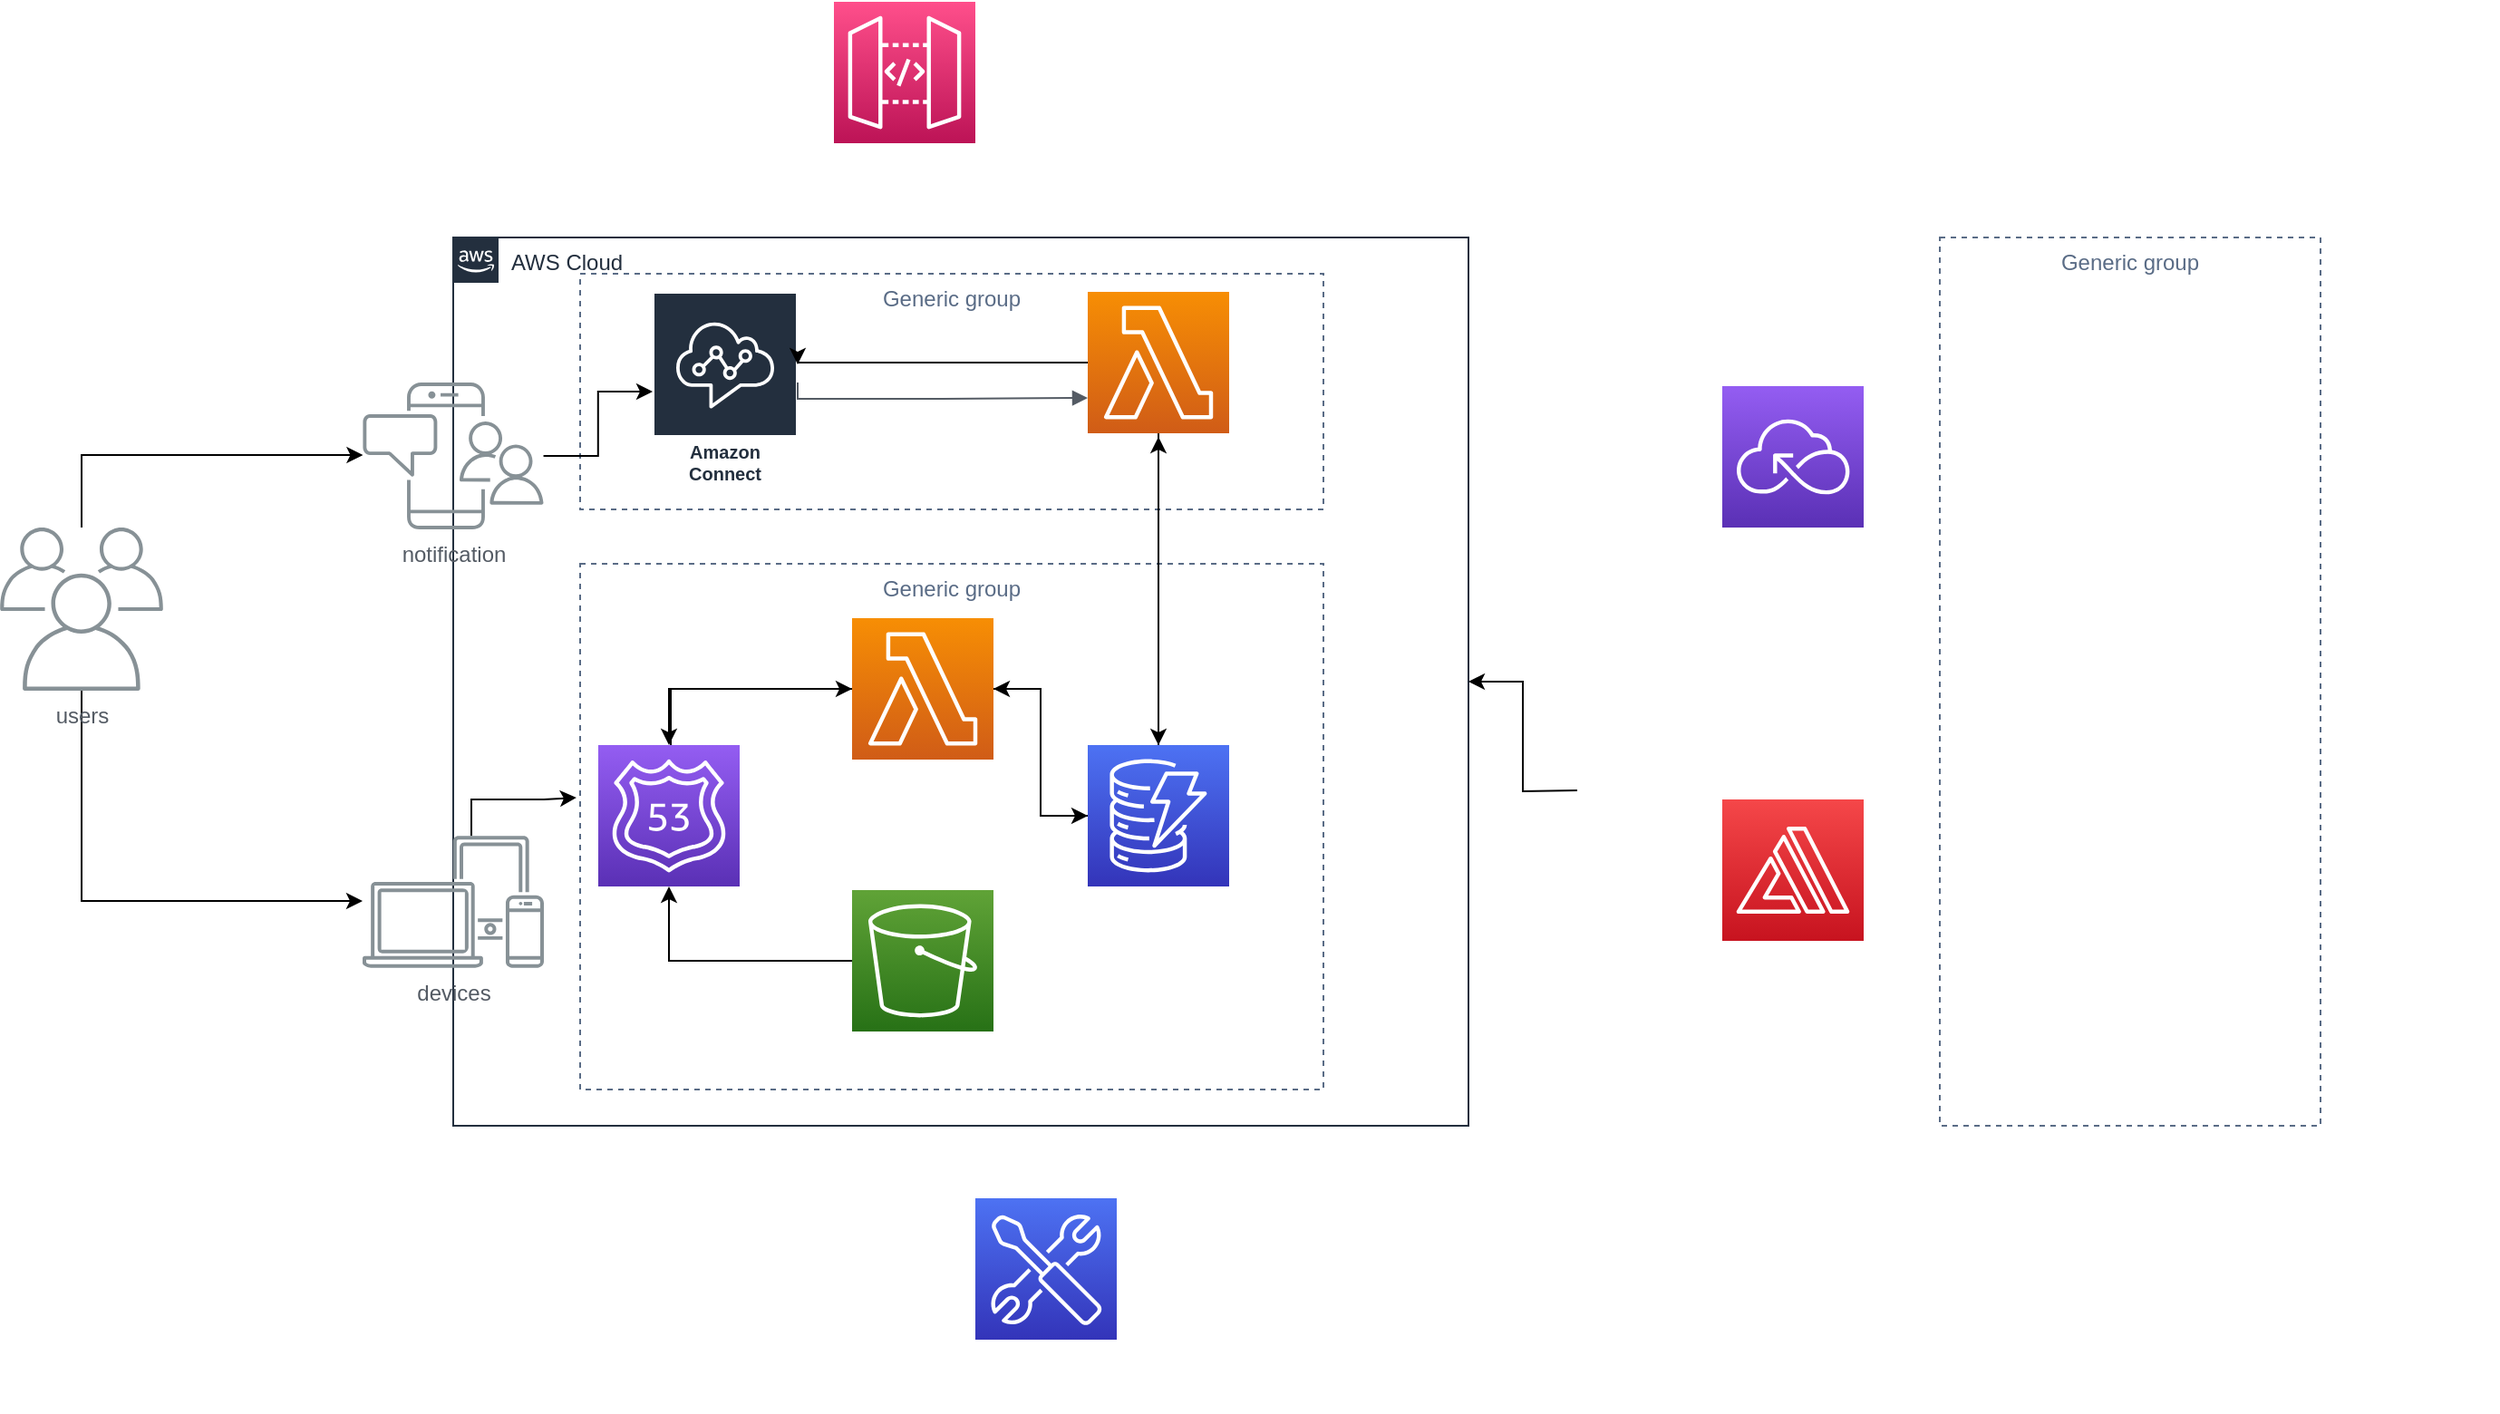 <mxfile version="17.4.3" type="github">
  <diagram id="lY1TKwDlRh57ekY8S2wT" name="Page-1">
    <mxGraphModel dx="1426" dy="732" grid="1" gridSize="10" guides="1" tooltips="1" connect="1" arrows="1" fold="1" page="1" pageScale="1" pageWidth="827" pageHeight="1169" math="0" shadow="0">
      <root>
        <mxCell id="0" />
        <mxCell id="1" parent="0" />
        <mxCell id="U1vRzSLZoI1LqobgNfnM-1" value="AWS Cloud" style="points=[[0,0],[0.25,0],[0.5,0],[0.75,0],[1,0],[1,0.25],[1,0.5],[1,0.75],[1,1],[0.75,1],[0.5,1],[0.25,1],[0,1],[0,0.75],[0,0.5],[0,0.25]];outlineConnect=0;gradientColor=none;html=1;whiteSpace=wrap;fontSize=12;fontStyle=0;container=1;pointerEvents=0;collapsible=0;recursiveResize=0;shape=mxgraph.aws4.group;grIcon=mxgraph.aws4.group_aws_cloud_alt;strokeColor=#232F3E;fillColor=none;verticalAlign=top;align=left;spacingLeft=30;fontColor=#232F3E;dashed=0;" vertex="1" parent="1">
          <mxGeometry x="350" y="150" width="560" height="490" as="geometry" />
        </mxCell>
        <mxCell id="U1vRzSLZoI1LqobgNfnM-9" value="Amazon Connect" style="sketch=0;outlineConnect=0;fontColor=#232F3E;gradientColor=none;strokeColor=#ffffff;fillColor=#232F3E;dashed=0;verticalLabelPosition=middle;verticalAlign=bottom;align=center;html=1;whiteSpace=wrap;fontSize=10;fontStyle=1;spacing=3;shape=mxgraph.aws4.productIcon;prIcon=mxgraph.aws4.connect;" vertex="1" parent="U1vRzSLZoI1LqobgNfnM-1">
          <mxGeometry x="110" y="30" width="80" height="110" as="geometry" />
        </mxCell>
        <mxCell id="U1vRzSLZoI1LqobgNfnM-31" value="Generic group" style="fillColor=none;strokeColor=#5A6C86;dashed=1;verticalAlign=top;fontStyle=0;fontColor=#5A6C86;" vertex="1" parent="U1vRzSLZoI1LqobgNfnM-1">
          <mxGeometry x="70" y="20" width="410" height="130" as="geometry" />
        </mxCell>
        <mxCell id="U1vRzSLZoI1LqobgNfnM-40" style="edgeStyle=orthogonalEdgeStyle;rounded=0;orthogonalLoop=1;jettySize=auto;html=1;entryX=0.5;entryY=0;entryDx=0;entryDy=0;entryPerimeter=0;" edge="1" parent="U1vRzSLZoI1LqobgNfnM-1" source="U1vRzSLZoI1LqobgNfnM-12" target="U1vRzSLZoI1LqobgNfnM-5">
          <mxGeometry relative="1" as="geometry" />
        </mxCell>
        <mxCell id="U1vRzSLZoI1LqobgNfnM-44" style="edgeStyle=orthogonalEdgeStyle;rounded=0;orthogonalLoop=1;jettySize=auto;html=1;" edge="1" parent="U1vRzSLZoI1LqobgNfnM-1" source="U1vRzSLZoI1LqobgNfnM-12">
          <mxGeometry relative="1" as="geometry">
            <mxPoint x="190" y="70" as="targetPoint" />
            <Array as="points">
              <mxPoint x="330" y="69" />
              <mxPoint x="330" y="69" />
            </Array>
          </mxGeometry>
        </mxCell>
        <mxCell id="U1vRzSLZoI1LqobgNfnM-12" value="" style="sketch=0;points=[[0,0,0],[0.25,0,0],[0.5,0,0],[0.75,0,0],[1,0,0],[0,1,0],[0.25,1,0],[0.5,1,0],[0.75,1,0],[1,1,0],[0,0.25,0],[0,0.5,0],[0,0.75,0],[1,0.25,0],[1,0.5,0],[1,0.75,0]];outlineConnect=0;fontColor=#232F3E;gradientColor=#F78E04;gradientDirection=north;fillColor=#D05C17;strokeColor=#ffffff;dashed=0;verticalLabelPosition=bottom;verticalAlign=top;align=center;html=1;fontSize=12;fontStyle=0;aspect=fixed;shape=mxgraph.aws4.resourceIcon;resIcon=mxgraph.aws4.lambda;" vertex="1" parent="U1vRzSLZoI1LqobgNfnM-1">
          <mxGeometry x="350" y="30" width="78" height="78" as="geometry" />
        </mxCell>
        <mxCell id="U1vRzSLZoI1LqobgNfnM-32" value="Generic group" style="fillColor=none;strokeColor=#5A6C86;dashed=1;verticalAlign=top;fontStyle=0;fontColor=#5A6C86;" vertex="1" parent="U1vRzSLZoI1LqobgNfnM-1">
          <mxGeometry x="70" y="180" width="410" height="290" as="geometry" />
        </mxCell>
        <mxCell id="U1vRzSLZoI1LqobgNfnM-42" style="edgeStyle=orthogonalEdgeStyle;rounded=0;orthogonalLoop=1;jettySize=auto;html=1;" edge="1" parent="U1vRzSLZoI1LqobgNfnM-1" source="U1vRzSLZoI1LqobgNfnM-5" target="U1vRzSLZoI1LqobgNfnM-3">
          <mxGeometry relative="1" as="geometry" />
        </mxCell>
        <mxCell id="U1vRzSLZoI1LqobgNfnM-5" value="" style="sketch=0;points=[[0,0,0],[0.25,0,0],[0.5,0,0],[0.75,0,0],[1,0,0],[0,1,0],[0.25,1,0],[0.5,1,0],[0.75,1,0],[1,1,0],[0,0.25,0],[0,0.5,0],[0,0.75,0],[1,0.25,0],[1,0.5,0],[1,0.75,0]];outlineConnect=0;fontColor=#232F3E;gradientColor=#4D72F3;gradientDirection=north;fillColor=#3334B9;strokeColor=#ffffff;dashed=0;verticalLabelPosition=bottom;verticalAlign=top;align=center;html=1;fontSize=12;fontStyle=0;aspect=fixed;shape=mxgraph.aws4.resourceIcon;resIcon=mxgraph.aws4.dynamodb;" vertex="1" parent="U1vRzSLZoI1LqobgNfnM-1">
          <mxGeometry x="350" y="280" width="78" height="78" as="geometry" />
        </mxCell>
        <mxCell id="U1vRzSLZoI1LqobgNfnM-41" style="edgeStyle=orthogonalEdgeStyle;rounded=0;orthogonalLoop=1;jettySize=auto;html=1;" edge="1" parent="U1vRzSLZoI1LqobgNfnM-1" source="U1vRzSLZoI1LqobgNfnM-3" target="U1vRzSLZoI1LqobgNfnM-5">
          <mxGeometry relative="1" as="geometry" />
        </mxCell>
        <mxCell id="U1vRzSLZoI1LqobgNfnM-43" style="edgeStyle=orthogonalEdgeStyle;rounded=0;orthogonalLoop=1;jettySize=auto;html=1;entryX=0.5;entryY=0;entryDx=0;entryDy=0;entryPerimeter=0;" edge="1" parent="U1vRzSLZoI1LqobgNfnM-1" source="U1vRzSLZoI1LqobgNfnM-3" target="U1vRzSLZoI1LqobgNfnM-33">
          <mxGeometry relative="1" as="geometry" />
        </mxCell>
        <mxCell id="U1vRzSLZoI1LqobgNfnM-3" value="" style="sketch=0;points=[[0,0,0],[0.25,0,0],[0.5,0,0],[0.75,0,0],[1,0,0],[0,1,0],[0.25,1,0],[0.5,1,0],[0.75,1,0],[1,1,0],[0,0.25,0],[0,0.5,0],[0,0.75,0],[1,0.25,0],[1,0.5,0],[1,0.75,0]];outlineConnect=0;fontColor=#232F3E;gradientColor=#F78E04;gradientDirection=north;fillColor=#D05C17;strokeColor=#ffffff;dashed=0;verticalLabelPosition=bottom;verticalAlign=top;align=center;html=1;fontSize=12;fontStyle=0;aspect=fixed;shape=mxgraph.aws4.resourceIcon;resIcon=mxgraph.aws4.lambda;" vertex="1" parent="U1vRzSLZoI1LqobgNfnM-1">
          <mxGeometry x="220" y="210" width="78" height="78" as="geometry" />
        </mxCell>
        <mxCell id="U1vRzSLZoI1LqobgNfnM-38" style="edgeStyle=orthogonalEdgeStyle;rounded=0;orthogonalLoop=1;jettySize=auto;html=1;entryX=0.5;entryY=1;entryDx=0;entryDy=0;entryPerimeter=0;" edge="1" parent="U1vRzSLZoI1LqobgNfnM-1" source="U1vRzSLZoI1LqobgNfnM-36" target="U1vRzSLZoI1LqobgNfnM-33">
          <mxGeometry relative="1" as="geometry" />
        </mxCell>
        <mxCell id="U1vRzSLZoI1LqobgNfnM-36" value="" style="sketch=0;points=[[0,0,0],[0.25,0,0],[0.5,0,0],[0.75,0,0],[1,0,0],[0,1,0],[0.25,1,0],[0.5,1,0],[0.75,1,0],[1,1,0],[0,0.25,0],[0,0.5,0],[0,0.75,0],[1,0.25,0],[1,0.5,0],[1,0.75,0]];outlineConnect=0;fontColor=#232F3E;gradientColor=#60A337;gradientDirection=north;fillColor=#277116;strokeColor=#ffffff;dashed=0;verticalLabelPosition=bottom;verticalAlign=top;align=center;html=1;fontSize=12;fontStyle=0;aspect=fixed;shape=mxgraph.aws4.resourceIcon;resIcon=mxgraph.aws4.s3;" vertex="1" parent="U1vRzSLZoI1LqobgNfnM-1">
          <mxGeometry x="220" y="360" width="78" height="78" as="geometry" />
        </mxCell>
        <mxCell id="U1vRzSLZoI1LqobgNfnM-39" style="edgeStyle=orthogonalEdgeStyle;rounded=0;orthogonalLoop=1;jettySize=auto;html=1;entryX=0;entryY=0.5;entryDx=0;entryDy=0;entryPerimeter=0;" edge="1" parent="U1vRzSLZoI1LqobgNfnM-1" source="U1vRzSLZoI1LqobgNfnM-33" target="U1vRzSLZoI1LqobgNfnM-3">
          <mxGeometry relative="1" as="geometry">
            <Array as="points">
              <mxPoint x="120" y="249" />
            </Array>
          </mxGeometry>
        </mxCell>
        <mxCell id="U1vRzSLZoI1LqobgNfnM-33" value="" style="sketch=0;points=[[0,0,0],[0.25,0,0],[0.5,0,0],[0.75,0,0],[1,0,0],[0,1,0],[0.25,1,0],[0.5,1,0],[0.75,1,0],[1,1,0],[0,0.25,0],[0,0.5,0],[0,0.75,0],[1,0.25,0],[1,0.5,0],[1,0.75,0]];outlineConnect=0;fontColor=#232F3E;gradientColor=#945DF2;gradientDirection=north;fillColor=#5A30B5;strokeColor=#ffffff;dashed=0;verticalLabelPosition=bottom;verticalAlign=top;align=center;html=1;fontSize=12;fontStyle=0;aspect=fixed;shape=mxgraph.aws4.resourceIcon;resIcon=mxgraph.aws4.route_53;" vertex="1" parent="U1vRzSLZoI1LqobgNfnM-1">
          <mxGeometry x="80" y="280" width="78" height="78" as="geometry" />
        </mxCell>
        <mxCell id="U1vRzSLZoI1LqobgNfnM-45" value="" style="edgeStyle=orthogonalEdgeStyle;html=1;endArrow=block;elbow=vertical;startArrow=none;endFill=1;strokeColor=#545B64;rounded=0;entryX=0;entryY=0.75;entryDx=0;entryDy=0;entryPerimeter=0;" edge="1" parent="U1vRzSLZoI1LqobgNfnM-1" target="U1vRzSLZoI1LqobgNfnM-12">
          <mxGeometry width="100" relative="1" as="geometry">
            <mxPoint x="190" y="80" as="sourcePoint" />
            <mxPoint x="290" y="80" as="targetPoint" />
            <Array as="points">
              <mxPoint x="190" y="89" />
              <mxPoint x="270" y="89" />
            </Array>
          </mxGeometry>
        </mxCell>
        <mxCell id="U1vRzSLZoI1LqobgNfnM-24" style="edgeStyle=orthogonalEdgeStyle;rounded=0;orthogonalLoop=1;jettySize=auto;html=1;" edge="1" parent="1" source="U1vRzSLZoI1LqobgNfnM-13" target="U1vRzSLZoI1LqobgNfnM-21">
          <mxGeometry relative="1" as="geometry">
            <Array as="points">
              <mxPoint x="145" y="270" />
            </Array>
          </mxGeometry>
        </mxCell>
        <mxCell id="U1vRzSLZoI1LqobgNfnM-28" style="edgeStyle=orthogonalEdgeStyle;rounded=0;orthogonalLoop=1;jettySize=auto;html=1;" edge="1" parent="1" source="U1vRzSLZoI1LqobgNfnM-13" target="U1vRzSLZoI1LqobgNfnM-20">
          <mxGeometry relative="1" as="geometry">
            <mxPoint x="270" y="530" as="targetPoint" />
            <Array as="points">
              <mxPoint x="145" y="516" />
            </Array>
          </mxGeometry>
        </mxCell>
        <mxCell id="U1vRzSLZoI1LqobgNfnM-13" value="users" style="sketch=0;outlineConnect=0;gradientColor=none;fontColor=#545B64;strokeColor=none;fillColor=#879196;dashed=0;verticalLabelPosition=bottom;verticalAlign=top;align=center;html=1;fontSize=12;fontStyle=0;aspect=fixed;shape=mxgraph.aws4.illustration_users;pointerEvents=1" vertex="1" parent="1">
          <mxGeometry x="100" y="310" width="90" height="90" as="geometry" />
        </mxCell>
        <mxCell id="U1vRzSLZoI1LqobgNfnM-37" style="edgeStyle=orthogonalEdgeStyle;rounded=0;orthogonalLoop=1;jettySize=auto;html=1;entryX=-0.005;entryY=0.445;entryDx=0;entryDy=0;entryPerimeter=0;" edge="1" parent="1" source="U1vRzSLZoI1LqobgNfnM-20" target="U1vRzSLZoI1LqobgNfnM-32">
          <mxGeometry relative="1" as="geometry">
            <Array as="points">
              <mxPoint x="360" y="460" />
              <mxPoint x="400" y="460" />
            </Array>
          </mxGeometry>
        </mxCell>
        <mxCell id="U1vRzSLZoI1LqobgNfnM-20" value="devices" style="sketch=0;outlineConnect=0;gradientColor=none;fontColor=#545B64;strokeColor=none;fillColor=#879196;dashed=0;verticalLabelPosition=bottom;verticalAlign=top;align=center;html=1;fontSize=12;fontStyle=0;aspect=fixed;shape=mxgraph.aws4.illustration_devices;pointerEvents=1" vertex="1" parent="1">
          <mxGeometry x="300" y="480" width="100" height="73" as="geometry" />
        </mxCell>
        <mxCell id="U1vRzSLZoI1LqobgNfnM-29" style="edgeStyle=orthogonalEdgeStyle;rounded=0;orthogonalLoop=1;jettySize=auto;html=1;" edge="1" parent="1" source="U1vRzSLZoI1LqobgNfnM-21" target="U1vRzSLZoI1LqobgNfnM-9">
          <mxGeometry relative="1" as="geometry" />
        </mxCell>
        <mxCell id="U1vRzSLZoI1LqobgNfnM-21" value="notification" style="sketch=0;outlineConnect=0;gradientColor=none;fontColor=#545B64;strokeColor=none;fillColor=#879196;dashed=0;verticalLabelPosition=bottom;verticalAlign=top;align=center;html=1;fontSize=12;fontStyle=0;aspect=fixed;shape=mxgraph.aws4.illustration_notification;pointerEvents=1" vertex="1" parent="1">
          <mxGeometry x="300" y="230" width="100" height="81" as="geometry" />
        </mxCell>
        <mxCell id="U1vRzSLZoI1LqobgNfnM-2" value="" style="sketch=0;points=[[0,0,0],[0.25,0,0],[0.5,0,0],[0.75,0,0],[1,0,0],[0,1,0],[0.25,1,0],[0.5,1,0],[0.75,1,0],[1,1,0],[0,0.25,0],[0,0.5,0],[0,0.75,0],[1,0.25,0],[1,0.5,0],[1,0.75,0]];outlineConnect=0;fontColor=#232F3E;gradientColor=#FF4F8B;gradientDirection=north;fillColor=#BC1356;strokeColor=#ffffff;dashed=0;verticalLabelPosition=bottom;verticalAlign=top;align=center;html=1;fontSize=12;fontStyle=0;aspect=fixed;shape=mxgraph.aws4.resourceIcon;resIcon=mxgraph.aws4.api_gateway;" vertex="1" parent="1">
          <mxGeometry x="560" y="20" width="78" height="78" as="geometry" />
        </mxCell>
        <mxCell id="U1vRzSLZoI1LqobgNfnM-6" value="" style="sketch=0;points=[[0,0,0],[0.25,0,0],[0.5,0,0],[0.75,0,0],[1,0,0],[0,1,0],[0.25,1,0],[0.5,1,0],[0.75,1,0],[1,1,0],[0,0.25,0],[0,0.5,0],[0,0.75,0],[1,0.25,0],[1,0.5,0],[1,0.75,0]];outlineConnect=0;fontColor=#232F3E;gradientColor=#F54749;gradientDirection=north;fillColor=#C7131F;strokeColor=#ffffff;dashed=0;verticalLabelPosition=bottom;verticalAlign=top;align=center;html=1;fontSize=12;fontStyle=0;aspect=fixed;shape=mxgraph.aws4.resourceIcon;resIcon=mxgraph.aws4.amplify;" vertex="1" parent="1">
          <mxGeometry x="1050" y="460" width="78" height="78" as="geometry" />
        </mxCell>
        <mxCell id="U1vRzSLZoI1LqobgNfnM-30" value="" style="sketch=0;points=[[0,0,0],[0.25,0,0],[0.5,0,0],[0.75,0,0],[1,0,0],[0,1,0],[0.25,1,0],[0.5,1,0],[0.75,1,0],[1,1,0],[0,0.25,0],[0,0.5,0],[0,0.75,0],[1,0.25,0],[1,0.5,0],[1,0.75,0]];outlineConnect=0;fontColor=#232F3E;gradientColor=#4D72F3;gradientDirection=north;fillColor=#3334B9;strokeColor=#ffffff;dashed=0;verticalLabelPosition=bottom;verticalAlign=top;align=center;html=1;fontSize=12;fontStyle=0;aspect=fixed;shape=mxgraph.aws4.resourceIcon;resIcon=mxgraph.aws4.developer_tools;" vertex="1" parent="1">
          <mxGeometry x="638" y="680" width="78" height="78" as="geometry" />
        </mxCell>
        <mxCell id="U1vRzSLZoI1LqobgNfnM-34" value="" style="shape=image;html=1;verticalAlign=top;verticalLabelPosition=bottom;labelBackgroundColor=#ffffff;imageAspect=0;aspect=fixed;image=https://cdn0.iconfinder.com/data/icons/communication-technology/500/website-128.png" vertex="1" parent="1">
          <mxGeometry x="1350" y="560" width="128" height="128" as="geometry" />
        </mxCell>
        <mxCell id="U1vRzSLZoI1LqobgNfnM-35" value="" style="shape=image;html=1;verticalAlign=top;verticalLabelPosition=bottom;labelBackgroundColor=#ffffff;imageAspect=0;aspect=fixed;image=https://cdn3.iconfinder.com/data/icons/web-development-and-studio/512/664_Creative_design_develop_feedback_support-128.png" vertex="1" parent="1">
          <mxGeometry x="890" y="670" width="128" height="128" as="geometry" />
        </mxCell>
        <mxCell id="U1vRzSLZoI1LqobgNfnM-46" style="edgeStyle=orthogonalEdgeStyle;rounded=0;orthogonalLoop=1;jettySize=auto;html=1;" edge="1" parent="1" source="U1vRzSLZoI1LqobgNfnM-5">
          <mxGeometry relative="1" as="geometry">
            <mxPoint x="739" y="260" as="targetPoint" />
          </mxGeometry>
        </mxCell>
        <mxCell id="U1vRzSLZoI1LqobgNfnM-4" value="" style="sketch=0;points=[[0,0,0],[0.25,0,0],[0.5,0,0],[0.75,0,0],[1,0,0],[0,1,0],[0.25,1,0],[0.5,1,0],[0.75,1,0],[1,1,0],[0,0.25,0],[0,0.5,0],[0,0.75,0],[1,0.25,0],[1,0.5,0],[1,0.75,0]];outlineConnect=0;fontColor=#232F3E;gradientColor=#945DF2;gradientDirection=north;fillColor=#5A30B5;strokeColor=#ffffff;dashed=0;verticalLabelPosition=bottom;verticalAlign=top;align=center;html=1;fontSize=12;fontStyle=0;aspect=fixed;shape=mxgraph.aws4.resourceIcon;resIcon=mxgraph.aws4.serverless;" vertex="1" parent="1">
          <mxGeometry x="1050" y="232" width="78" height="78" as="geometry" />
        </mxCell>
        <mxCell id="U1vRzSLZoI1LqobgNfnM-49" style="edgeStyle=orthogonalEdgeStyle;rounded=0;orthogonalLoop=1;jettySize=auto;html=1;entryX=1;entryY=0.5;entryDx=0;entryDy=0;" edge="1" parent="1" target="U1vRzSLZoI1LqobgNfnM-1">
          <mxGeometry relative="1" as="geometry">
            <mxPoint x="970" y="455" as="sourcePoint" />
          </mxGeometry>
        </mxCell>
        <mxCell id="U1vRzSLZoI1LqobgNfnM-50" value="Generic group" style="fillColor=none;strokeColor=#5A6C86;dashed=1;verticalAlign=top;fontStyle=0;fontColor=#5A6C86;" vertex="1" parent="1">
          <mxGeometry x="1170" y="150" width="210" height="490" as="geometry" />
        </mxCell>
        <mxCell id="U1vRzSLZoI1LqobgNfnM-51" value="" style="shape=image;html=1;verticalAlign=top;verticalLabelPosition=bottom;labelBackgroundColor=#ffffff;imageAspect=0;aspect=fixed;image=https://cdn1.iconfinder.com/data/icons/social-media-2106/24/social_media_social_media_logo_git-128.png" vertex="1" parent="1">
          <mxGeometry x="1330" y="330" width="108" height="108" as="geometry" />
        </mxCell>
      </root>
    </mxGraphModel>
  </diagram>
</mxfile>

